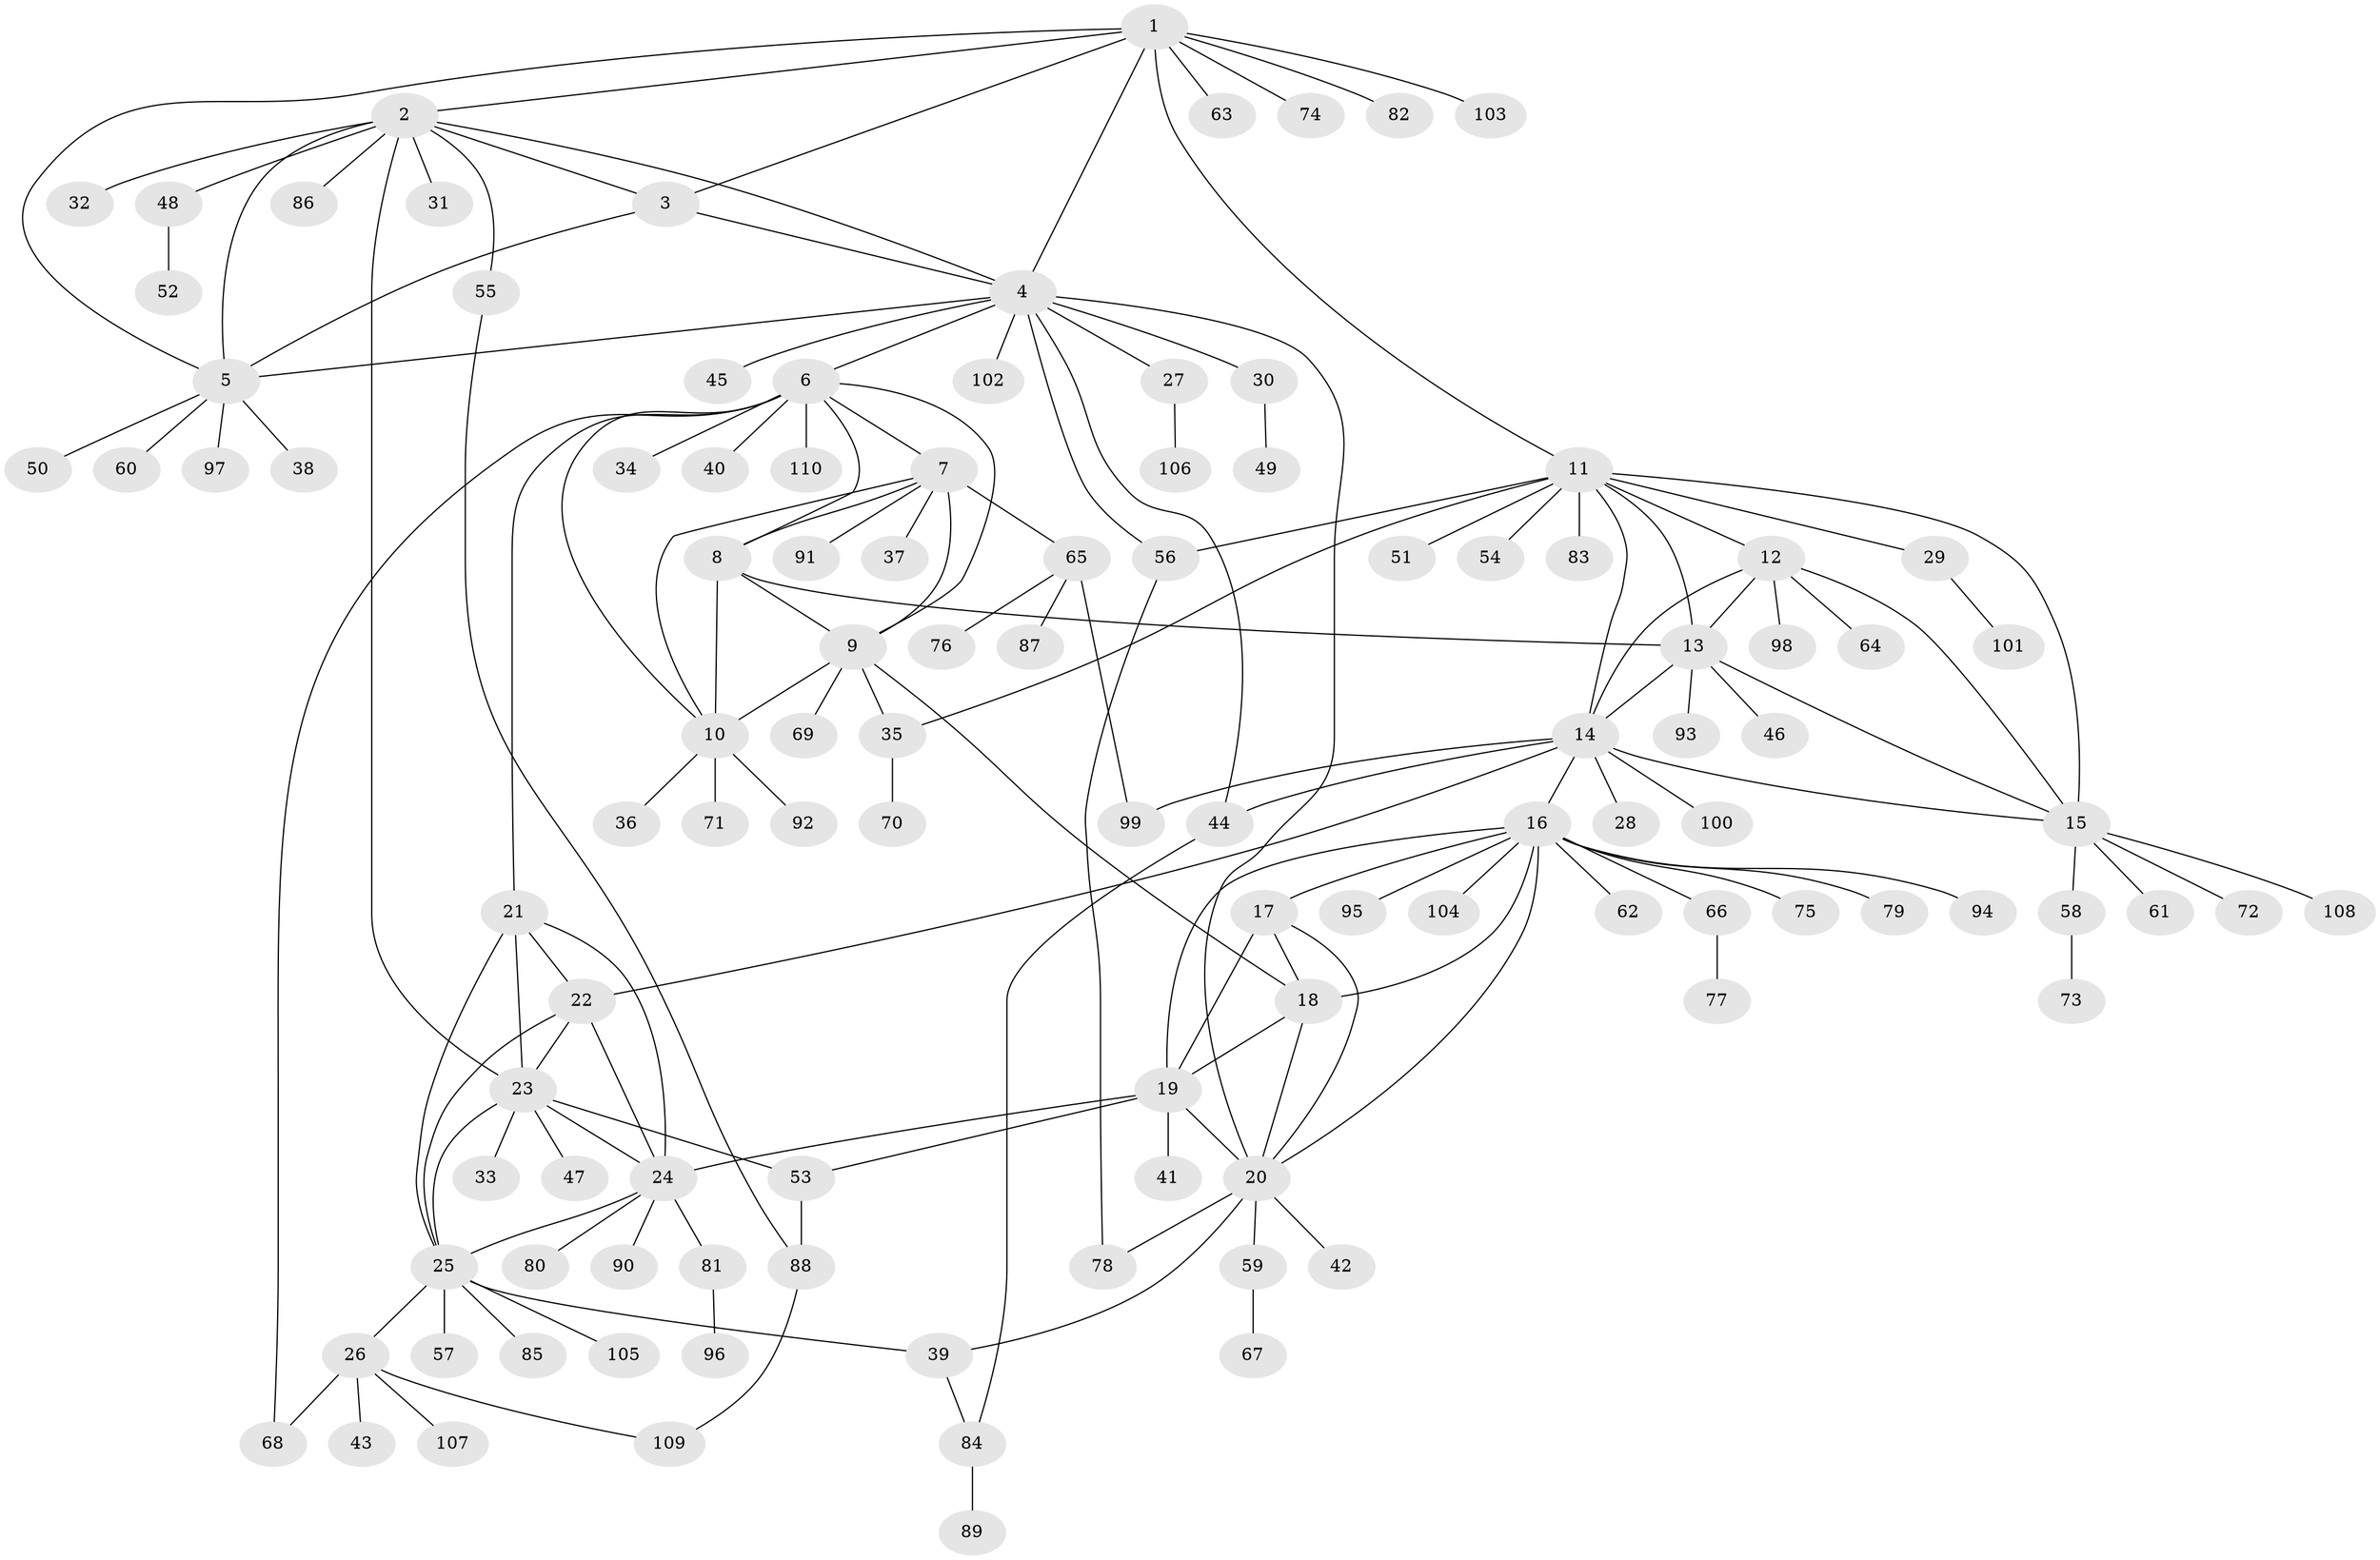 // coarse degree distribution, {8: 0.014705882352941176, 9: 0.04411764705882353, 4: 0.07352941176470588, 11: 0.014705882352941176, 6: 0.08823529411764706, 5: 0.08823529411764706, 10: 0.029411764705882353, 7: 0.029411764705882353, 1: 0.5294117647058824, 2: 0.058823529411764705, 3: 0.029411764705882353}
// Generated by graph-tools (version 1.1) at 2025/52/03/04/25 22:52:25]
// undirected, 110 vertices, 156 edges
graph export_dot {
  node [color=gray90,style=filled];
  1;
  2;
  3;
  4;
  5;
  6;
  7;
  8;
  9;
  10;
  11;
  12;
  13;
  14;
  15;
  16;
  17;
  18;
  19;
  20;
  21;
  22;
  23;
  24;
  25;
  26;
  27;
  28;
  29;
  30;
  31;
  32;
  33;
  34;
  35;
  36;
  37;
  38;
  39;
  40;
  41;
  42;
  43;
  44;
  45;
  46;
  47;
  48;
  49;
  50;
  51;
  52;
  53;
  54;
  55;
  56;
  57;
  58;
  59;
  60;
  61;
  62;
  63;
  64;
  65;
  66;
  67;
  68;
  69;
  70;
  71;
  72;
  73;
  74;
  75;
  76;
  77;
  78;
  79;
  80;
  81;
  82;
  83;
  84;
  85;
  86;
  87;
  88;
  89;
  90;
  91;
  92;
  93;
  94;
  95;
  96;
  97;
  98;
  99;
  100;
  101;
  102;
  103;
  104;
  105;
  106;
  107;
  108;
  109;
  110;
  1 -- 2;
  1 -- 3;
  1 -- 4;
  1 -- 5;
  1 -- 11;
  1 -- 63;
  1 -- 74;
  1 -- 82;
  1 -- 103;
  2 -- 3;
  2 -- 4;
  2 -- 5;
  2 -- 23;
  2 -- 31;
  2 -- 32;
  2 -- 48;
  2 -- 55;
  2 -- 86;
  3 -- 4;
  3 -- 5;
  4 -- 5;
  4 -- 6;
  4 -- 20;
  4 -- 27;
  4 -- 30;
  4 -- 44;
  4 -- 45;
  4 -- 56;
  4 -- 102;
  5 -- 38;
  5 -- 50;
  5 -- 60;
  5 -- 97;
  6 -- 7;
  6 -- 8;
  6 -- 9;
  6 -- 10;
  6 -- 21;
  6 -- 34;
  6 -- 40;
  6 -- 68;
  6 -- 110;
  7 -- 8;
  7 -- 9;
  7 -- 10;
  7 -- 37;
  7 -- 65;
  7 -- 91;
  8 -- 9;
  8 -- 10;
  8 -- 13;
  9 -- 10;
  9 -- 18;
  9 -- 35;
  9 -- 69;
  10 -- 36;
  10 -- 71;
  10 -- 92;
  11 -- 12;
  11 -- 13;
  11 -- 14;
  11 -- 15;
  11 -- 29;
  11 -- 35;
  11 -- 51;
  11 -- 54;
  11 -- 56;
  11 -- 83;
  12 -- 13;
  12 -- 14;
  12 -- 15;
  12 -- 64;
  12 -- 98;
  13 -- 14;
  13 -- 15;
  13 -- 46;
  13 -- 93;
  14 -- 15;
  14 -- 16;
  14 -- 22;
  14 -- 28;
  14 -- 44;
  14 -- 99;
  14 -- 100;
  15 -- 58;
  15 -- 61;
  15 -- 72;
  15 -- 108;
  16 -- 17;
  16 -- 18;
  16 -- 19;
  16 -- 20;
  16 -- 62;
  16 -- 66;
  16 -- 75;
  16 -- 79;
  16 -- 94;
  16 -- 95;
  16 -- 104;
  17 -- 18;
  17 -- 19;
  17 -- 20;
  18 -- 19;
  18 -- 20;
  19 -- 20;
  19 -- 24;
  19 -- 41;
  19 -- 53;
  20 -- 39;
  20 -- 42;
  20 -- 59;
  20 -- 78;
  21 -- 22;
  21 -- 23;
  21 -- 24;
  21 -- 25;
  22 -- 23;
  22 -- 24;
  22 -- 25;
  23 -- 24;
  23 -- 25;
  23 -- 33;
  23 -- 47;
  23 -- 53;
  24 -- 25;
  24 -- 80;
  24 -- 81;
  24 -- 90;
  25 -- 26;
  25 -- 39;
  25 -- 57;
  25 -- 85;
  25 -- 105;
  26 -- 43;
  26 -- 68;
  26 -- 107;
  26 -- 109;
  27 -- 106;
  29 -- 101;
  30 -- 49;
  35 -- 70;
  39 -- 84;
  44 -- 84;
  48 -- 52;
  53 -- 88;
  55 -- 88;
  56 -- 78;
  58 -- 73;
  59 -- 67;
  65 -- 76;
  65 -- 87;
  65 -- 99;
  66 -- 77;
  81 -- 96;
  84 -- 89;
  88 -- 109;
}
